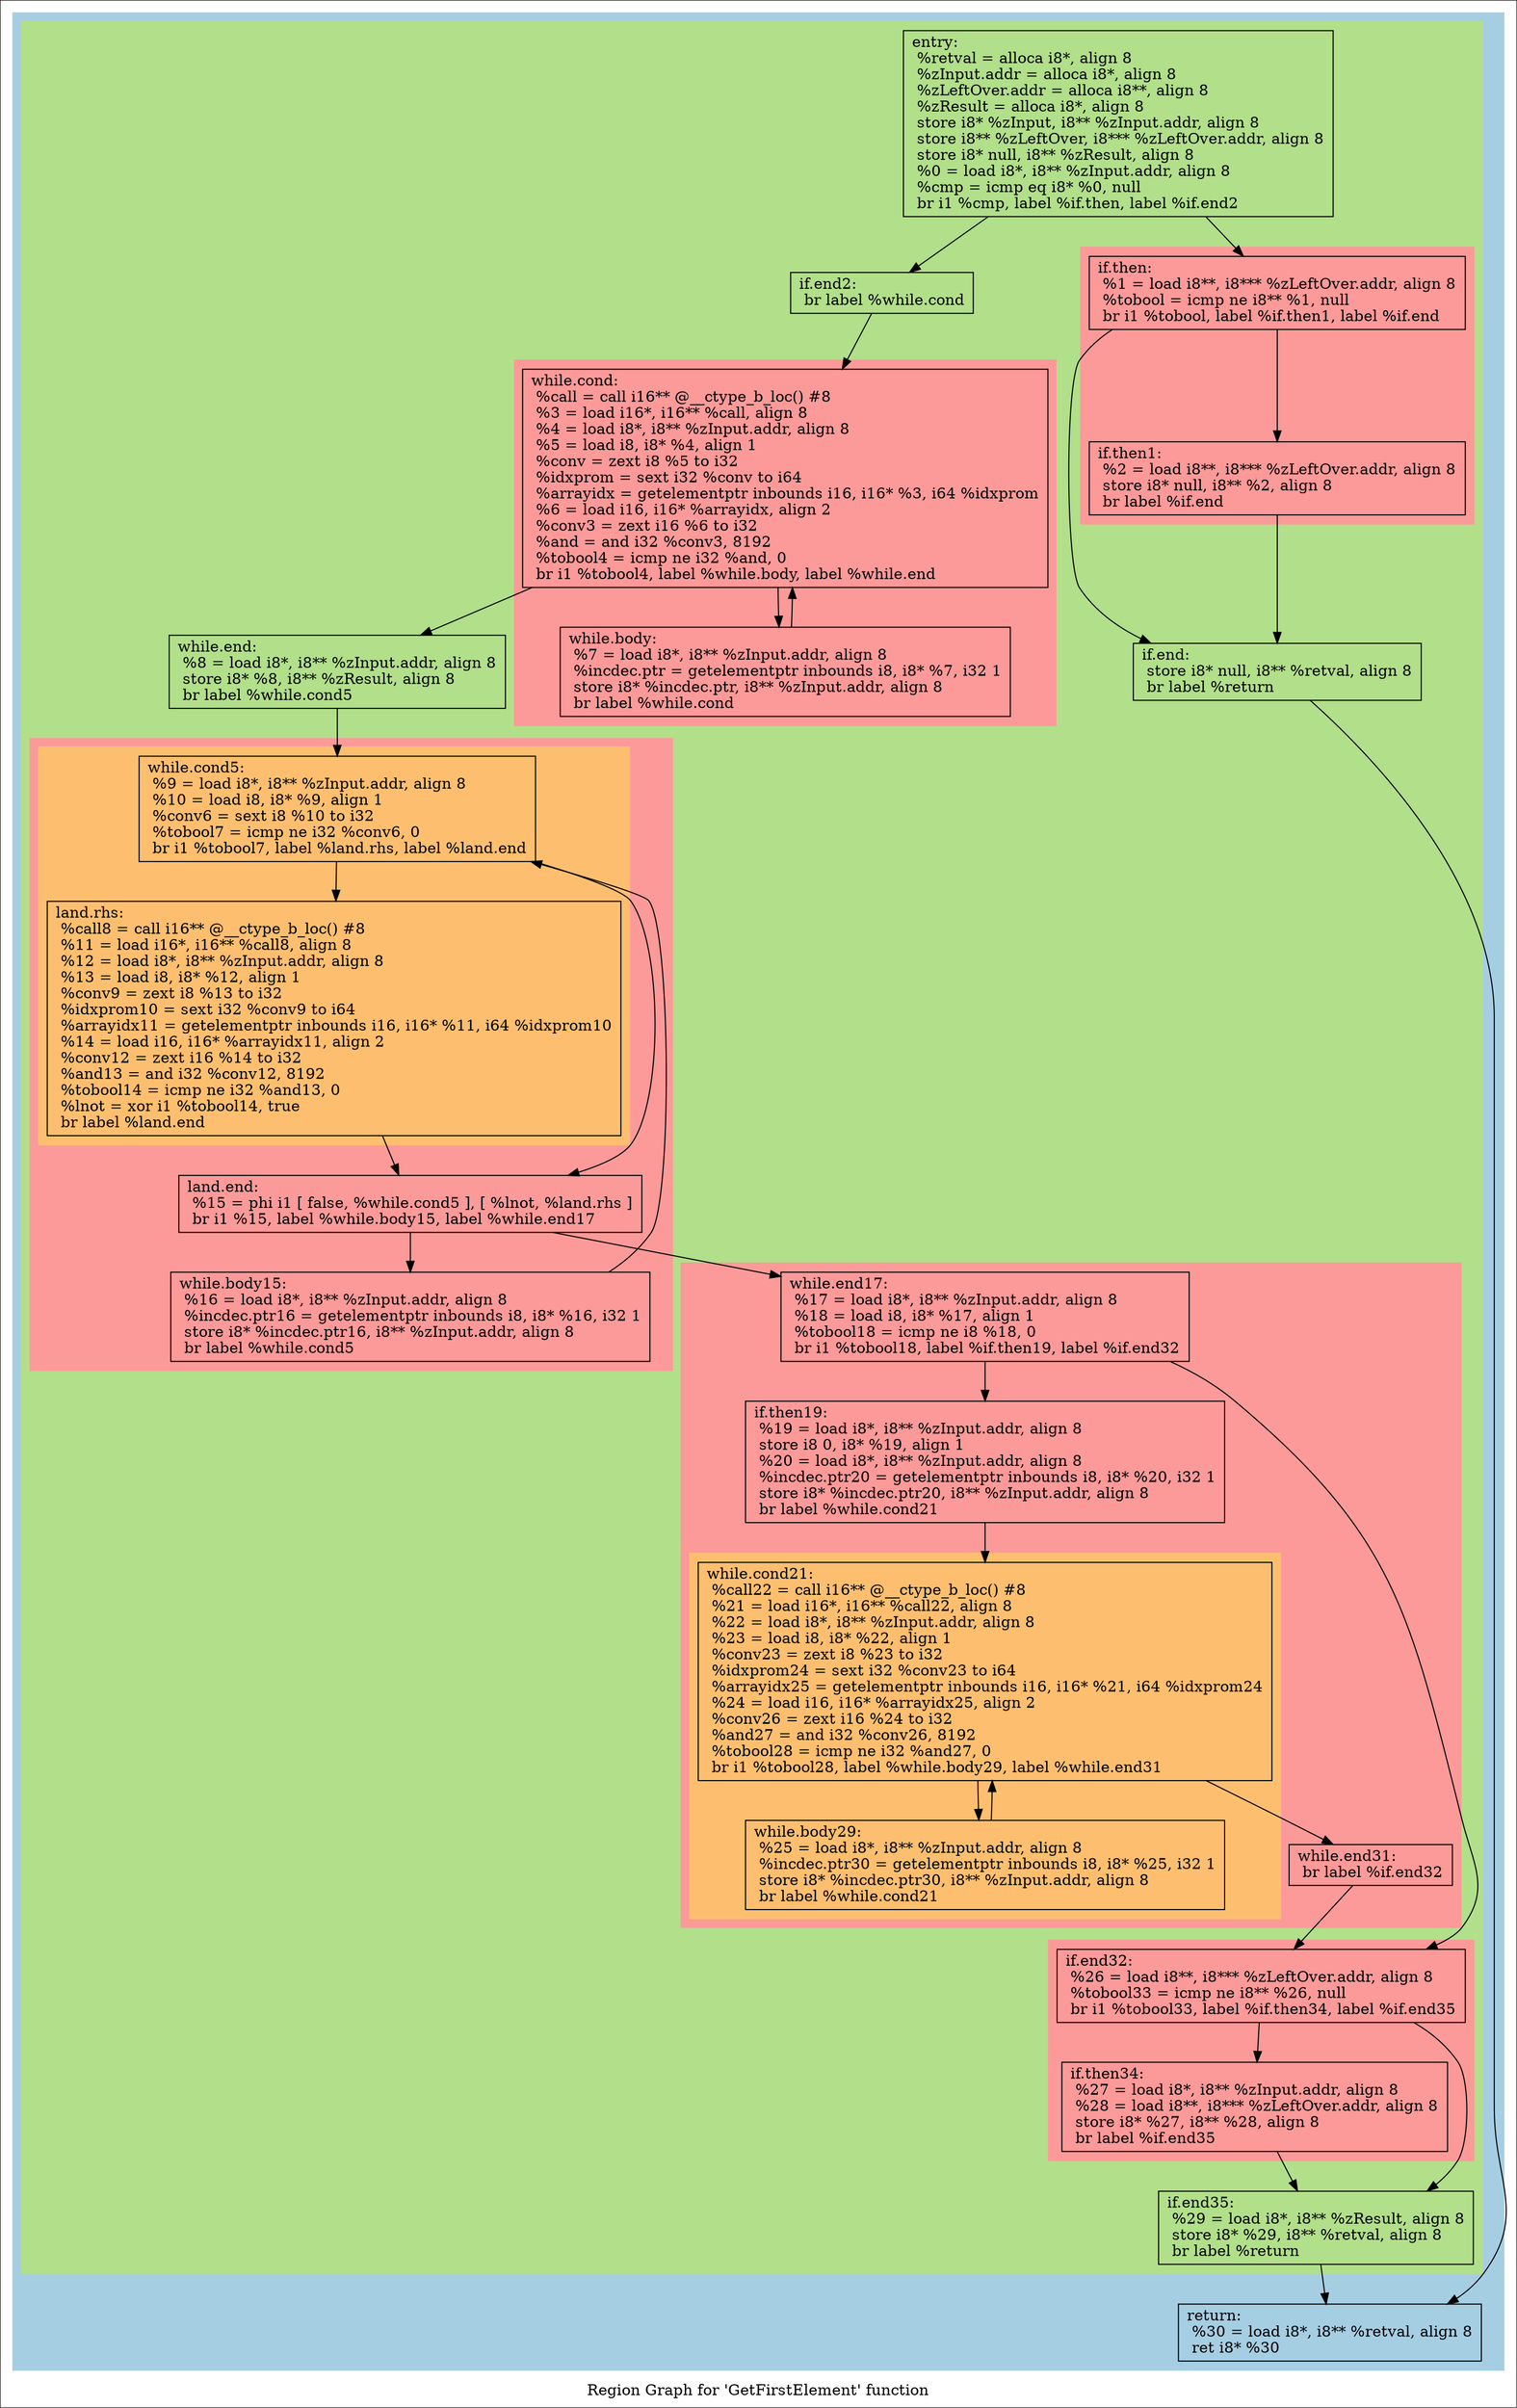 digraph "Region Graph for 'GetFirstElement' function" {
	label="Region Graph for 'GetFirstElement' function";

	Node0x90d280 [shape=record,label="{entry:\l  %retval = alloca i8*, align 8\l  %zInput.addr = alloca i8*, align 8\l  %zLeftOver.addr = alloca i8**, align 8\l  %zResult = alloca i8*, align 8\l  store i8* %zInput, i8** %zInput.addr, align 8\l  store i8** %zLeftOver, i8*** %zLeftOver.addr, align 8\l  store i8* null, i8** %zResult, align 8\l  %0 = load i8*, i8** %zInput.addr, align 8\l  %cmp = icmp eq i8* %0, null\l  br i1 %cmp, label %if.then, label %if.end2\l}"];
	Node0x90d280 -> Node0x89ba60;
	Node0x90d280 -> Node0x8b0500;
	Node0x89ba60 [shape=record,label="{if.then:                                          \l  %1 = load i8**, i8*** %zLeftOver.addr, align 8\l  %tobool = icmp ne i8** %1, null\l  br i1 %tobool, label %if.then1, label %if.end\l}"];
	Node0x89ba60 -> Node0x8aa3c0;
	Node0x89ba60 -> Node0x92e630;
	Node0x8aa3c0 [shape=record,label="{if.then1:                                         \l  %2 = load i8**, i8*** %zLeftOver.addr, align 8\l  store i8* null, i8** %2, align 8\l  br label %if.end\l}"];
	Node0x8aa3c0 -> Node0x92e630;
	Node0x92e630 [shape=record,label="{if.end:                                           \l  store i8* null, i8** %retval, align 8\l  br label %return\l}"];
	Node0x92e630 -> Node0x8ccf50;
	Node0x8ccf50 [shape=record,label="{return:                                           \l  %30 = load i8*, i8** %retval, align 8\l  ret i8* %30\l}"];
	Node0x8b0500 [shape=record,label="{if.end2:                                          \l  br label %while.cond\l}"];
	Node0x8b0500 -> Node0x8b7f60;
	Node0x8b7f60 [shape=record,label="{while.cond:                                       \l  %call = call i16** @__ctype_b_loc() #8\l  %3 = load i16*, i16** %call, align 8\l  %4 = load i8*, i8** %zInput.addr, align 8\l  %5 = load i8, i8* %4, align 1\l  %conv = zext i8 %5 to i32\l  %idxprom = sext i32 %conv to i64\l  %arrayidx = getelementptr inbounds i16, i16* %3, i64 %idxprom\l  %6 = load i16, i16* %arrayidx, align 2\l  %conv3 = zext i16 %6 to i32\l  %and = and i32 %conv3, 8192\l  %tobool4 = icmp ne i32 %and, 0\l  br i1 %tobool4, label %while.body, label %while.end\l}"];
	Node0x8b7f60 -> Node0x8c99c0;
	Node0x8b7f60 -> Node0x95e5c0;
	Node0x8c99c0 [shape=record,label="{while.body:                                       \l  %7 = load i8*, i8** %zInput.addr, align 8\l  %incdec.ptr = getelementptr inbounds i8, i8* %7, i32 1\l  store i8* %incdec.ptr, i8** %zInput.addr, align 8\l  br label %while.cond\l}"];
	Node0x8c99c0 -> Node0x8b7f60[constraint=false];
	Node0x95e5c0 [shape=record,label="{while.end:                                        \l  %8 = load i8*, i8** %zInput.addr, align 8\l  store i8* %8, i8** %zResult, align 8\l  br label %while.cond5\l}"];
	Node0x95e5c0 -> Node0x93a3c0;
	Node0x93a3c0 [shape=record,label="{while.cond5:                                      \l  %9 = load i8*, i8** %zInput.addr, align 8\l  %10 = load i8, i8* %9, align 1\l  %conv6 = sext i8 %10 to i32\l  %tobool7 = icmp ne i32 %conv6, 0\l  br i1 %tobool7, label %land.rhs, label %land.end\l}"];
	Node0x93a3c0 -> Node0x95daf0;
	Node0x93a3c0 -> Node0x8cbb10;
	Node0x95daf0 [shape=record,label="{land.rhs:                                         \l  %call8 = call i16** @__ctype_b_loc() #8\l  %11 = load i16*, i16** %call8, align 8\l  %12 = load i8*, i8** %zInput.addr, align 8\l  %13 = load i8, i8* %12, align 1\l  %conv9 = zext i8 %13 to i32\l  %idxprom10 = sext i32 %conv9 to i64\l  %arrayidx11 = getelementptr inbounds i16, i16* %11, i64 %idxprom10\l  %14 = load i16, i16* %arrayidx11, align 2\l  %conv12 = zext i16 %14 to i32\l  %and13 = and i32 %conv12, 8192\l  %tobool14 = icmp ne i32 %and13, 0\l  %lnot = xor i1 %tobool14, true\l  br label %land.end\l}"];
	Node0x95daf0 -> Node0x8cbb10;
	Node0x8cbb10 [shape=record,label="{land.end:                                         \l  %15 = phi i1 [ false, %while.cond5 ], [ %lnot, %land.rhs ]\l  br i1 %15, label %while.body15, label %while.end17\l}"];
	Node0x8cbb10 -> Node0x8cb180;
	Node0x8cbb10 -> Node0x8cb360;
	Node0x8cb180 [shape=record,label="{while.body15:                                     \l  %16 = load i8*, i8** %zInput.addr, align 8\l  %incdec.ptr16 = getelementptr inbounds i8, i8* %16, i32 1\l  store i8* %incdec.ptr16, i8** %zInput.addr, align 8\l  br label %while.cond5\l}"];
	Node0x8cb180 -> Node0x93a3c0[constraint=false];
	Node0x8cb360 [shape=record,label="{while.end17:                                      \l  %17 = load i8*, i8** %zInput.addr, align 8\l  %18 = load i8, i8* %17, align 1\l  %tobool18 = icmp ne i8 %18, 0\l  br i1 %tobool18, label %if.then19, label %if.end32\l}"];
	Node0x8cb360 -> Node0x9601c0;
	Node0x8cb360 -> Node0x92e460;
	Node0x9601c0 [shape=record,label="{if.then19:                                        \l  %19 = load i8*, i8** %zInput.addr, align 8\l  store i8 0, i8* %19, align 1\l  %20 = load i8*, i8** %zInput.addr, align 8\l  %incdec.ptr20 = getelementptr inbounds i8, i8* %20, i32 1\l  store i8* %incdec.ptr20, i8** %zInput.addr, align 8\l  br label %while.cond21\l}"];
	Node0x9601c0 -> Node0x90f900;
	Node0x90f900 [shape=record,label="{while.cond21:                                     \l  %call22 = call i16** @__ctype_b_loc() #8\l  %21 = load i16*, i16** %call22, align 8\l  %22 = load i8*, i8** %zInput.addr, align 8\l  %23 = load i8, i8* %22, align 1\l  %conv23 = zext i8 %23 to i32\l  %idxprom24 = sext i32 %conv23 to i64\l  %arrayidx25 = getelementptr inbounds i16, i16* %21, i64 %idxprom24\l  %24 = load i16, i16* %arrayidx25, align 2\l  %conv26 = zext i16 %24 to i32\l  %and27 = and i32 %conv26, 8192\l  %tobool28 = icmp ne i32 %and27, 0\l  br i1 %tobool28, label %while.body29, label %while.end31\l}"];
	Node0x90f900 -> Node0x8ddfd0;
	Node0x90f900 -> Node0x96dea0;
	Node0x8ddfd0 [shape=record,label="{while.body29:                                     \l  %25 = load i8*, i8** %zInput.addr, align 8\l  %incdec.ptr30 = getelementptr inbounds i8, i8* %25, i32 1\l  store i8* %incdec.ptr30, i8** %zInput.addr, align 8\l  br label %while.cond21\l}"];
	Node0x8ddfd0 -> Node0x90f900[constraint=false];
	Node0x96dea0 [shape=record,label="{while.end31:                                      \l  br label %if.end32\l}"];
	Node0x96dea0 -> Node0x92e460;
	Node0x92e460 [shape=record,label="{if.end32:                                         \l  %26 = load i8**, i8*** %zLeftOver.addr, align 8\l  %tobool33 = icmp ne i8** %26, null\l  br i1 %tobool33, label %if.then34, label %if.end35\l}"];
	Node0x92e460 -> Node0x89d910;
	Node0x92e460 -> Node0x90d000;
	Node0x89d910 [shape=record,label="{if.then34:                                        \l  %27 = load i8*, i8** %zInput.addr, align 8\l  %28 = load i8**, i8*** %zLeftOver.addr, align 8\l  store i8* %27, i8** %28, align 8\l  br label %if.end35\l}"];
	Node0x89d910 -> Node0x90d000;
	Node0x90d000 [shape=record,label="{if.end35:                                         \l  %29 = load i8*, i8** %zResult, align 8\l  store i8* %29, i8** %retval, align 8\l  br label %return\l}"];
	Node0x90d000 -> Node0x8ccf50;
	colorscheme = "paired12"
        subgraph cluster_0x9b5fd0 {
          label = "";
          style = filled;
          color = 1
          subgraph cluster_0x900e00 {
            label = "";
            style = filled;
            color = 3
            subgraph cluster_0x9b60d0 {
              label = "";
              style = filled;
              color = 5
              Node0x89ba60;
              Node0x8aa3c0;
            }
            subgraph cluster_0x99d890 {
              label = "";
              style = filled;
              color = 5
              Node0x8b7f60;
              Node0x8c99c0;
            }
            subgraph cluster_0x9b08c0 {
              label = "";
              style = filled;
              color = 5
              subgraph cluster_0x9b0420 {
                label = "";
                style = filled;
                color = 7
                Node0x93a3c0;
                Node0x95daf0;
              }
              Node0x8cbb10;
              Node0x8cb180;
            }
            subgraph cluster_0x9b61d0 {
              label = "";
              style = filled;
              color = 5
              subgraph cluster_0x9b6050 {
                label = "";
                style = filled;
                color = 7
                Node0x90f900;
                Node0x8ddfd0;
              }
              Node0x8cb360;
              Node0x9601c0;
              Node0x96dea0;
            }
            subgraph cluster_0x9b6150 {
              label = "";
              style = filled;
              color = 5
              Node0x92e460;
              Node0x89d910;
            }
            Node0x90d280;
            Node0x92e630;
            Node0x8b0500;
            Node0x95e5c0;
            Node0x90d000;
          }
          Node0x8ccf50;
        }
}
